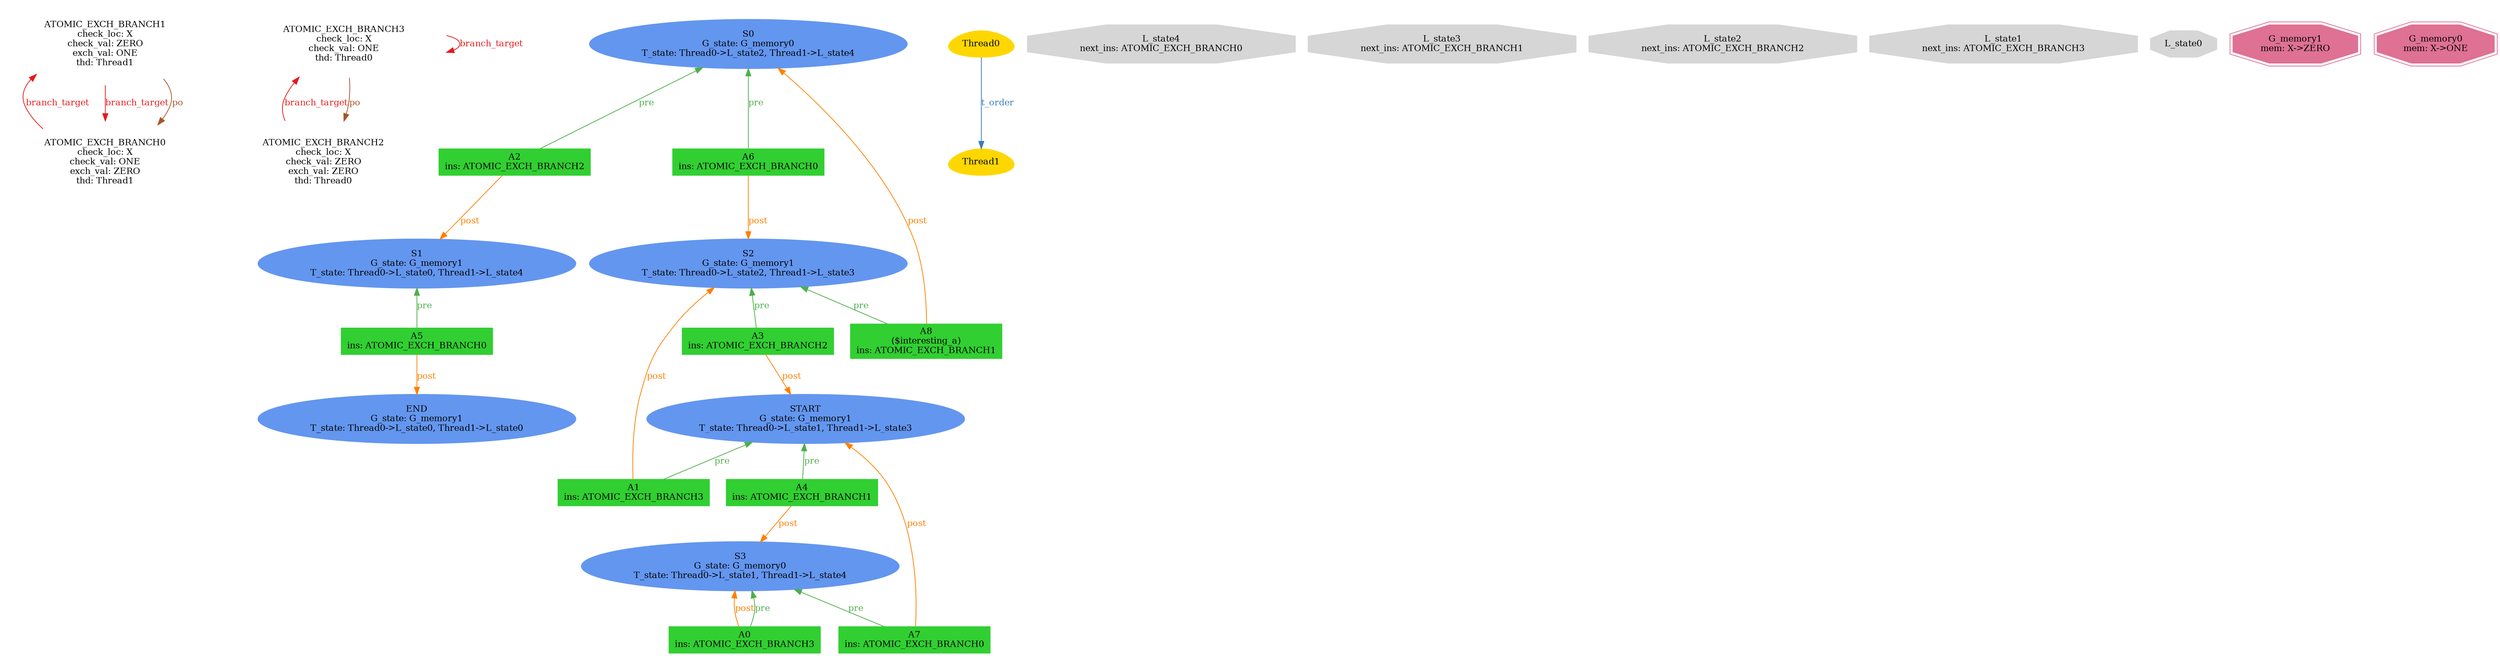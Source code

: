 digraph "graph" {
graph [fontsize=12]
node [fontsize=12]
edge [fontsize=12]
rankdir=TB;
"N19" -> "N18" [uuid = "<ATOMIC_EXCH_BRANCH0, ATOMIC_EXCH_BRANCH1>", color = "#e41a1c", fontcolor = "#e41a1c", style = "solid", label = "branch_target", dir = "back", weight = "1"]
"N19" -> "N18" [uuid = "<ATOMIC_EXCH_BRANCH1, ATOMIC_EXCH_BRANCH0>", color = "#e41a1c", fontcolor = "#e41a1c", style = "solid", label = "branch_target", dir = "forward", weight = "1"]
"N20" -> "N17" [uuid = "<ATOMIC_EXCH_BRANCH2, ATOMIC_EXCH_BRANCH3>", color = "#e41a1c", fontcolor = "#e41a1c", style = "solid", label = "branch_target", dir = "back", weight = "1"]
"N20" -> "N20" [uuid = "<ATOMIC_EXCH_BRANCH3, ATOMIC_EXCH_BRANCH3>", color = "#e41a1c", fontcolor = "#e41a1c", style = "solid", label = "branch_target", dir = "forward", weight = "1"]
"N19" -> "N18" [uuid = "<ATOMIC_EXCH_BRANCH1, ATOMIC_EXCH_BRANCH0>", color = "#a65628", fontcolor = "#a65628", style = "solid", label = "po", dir = "forward", weight = "1"]
"N20" -> "N17" [uuid = "<ATOMIC_EXCH_BRANCH3, ATOMIC_EXCH_BRANCH2>", color = "#a65628", fontcolor = "#a65628", style = "solid", label = "po", dir = "forward", weight = "1"]
"N21" -> "N16" [uuid = "<A0, S3>", color = "#ff7f00", fontcolor = "#ff7f00", style = "solid", label = "post", dir = "back", weight = "1"]
"N25" -> "N14" [uuid = "<A1, S2>", color = "#ff7f00", fontcolor = "#ff7f00", style = "solid", label = "post", dir = "back", weight = "1"]
"N12" -> "N11" [uuid = "<A2, S1>", color = "#ff7f00", fontcolor = "#ff7f00", style = "solid", label = "post", dir = "forward", weight = "1"]
"N24" -> "N23" [uuid = "<A3, START>", color = "#ff7f00", fontcolor = "#ff7f00", style = "solid", label = "post", dir = "forward", weight = "1"]
"N22" -> "N21" [uuid = "<A4, S3>", color = "#ff7f00", fontcolor = "#ff7f00", style = "solid", label = "post", dir = "forward", weight = "1"]
"N10" -> "N9" [uuid = "<A5, END>", color = "#ff7f00", fontcolor = "#ff7f00", style = "solid", label = "post", dir = "forward", weight = "1"]
"N26" -> "N25" [uuid = "<A6, S2>", color = "#ff7f00", fontcolor = "#ff7f00", style = "solid", label = "post", dir = "forward", weight = "1"]
"N23" -> "N15" [uuid = "<A7, START>", color = "#ff7f00", fontcolor = "#ff7f00", style = "solid", label = "post", dir = "back", weight = "1"]
"N27" -> "N13" [uuid = "<A8, S0>", color = "#ff7f00", fontcolor = "#ff7f00", style = "solid", label = "post", dir = "back", weight = "1"]
"N21" -> "N16" [uuid = "<A0, S3>", color = "#4daf4a", fontcolor = "#4daf4a", style = "solid", label = "pre", dir = "back", weight = "1"]
"N23" -> "N14" [uuid = "<A1, START>", color = "#4daf4a", fontcolor = "#4daf4a", style = "solid", label = "pre", dir = "back", weight = "1"]
"N27" -> "N12" [uuid = "<A2, S0>", color = "#4daf4a", fontcolor = "#4daf4a", style = "solid", label = "pre", dir = "back", weight = "1"]
"N25" -> "N24" [uuid = "<A3, S2>", color = "#4daf4a", fontcolor = "#4daf4a", style = "solid", label = "pre", dir = "back", weight = "1"]
"N23" -> "N22" [uuid = "<A4, START>", color = "#4daf4a", fontcolor = "#4daf4a", style = "solid", label = "pre", dir = "back", weight = "1"]
"N11" -> "N10" [uuid = "<A5, S1>", color = "#4daf4a", fontcolor = "#4daf4a", style = "solid", label = "pre", dir = "back", weight = "1"]
"N27" -> "N26" [uuid = "<A6, S0>", color = "#4daf4a", fontcolor = "#4daf4a", style = "solid", label = "pre", dir = "back", weight = "1"]
"N21" -> "N15" [uuid = "<A7, S3>", color = "#4daf4a", fontcolor = "#4daf4a", style = "solid", label = "pre", dir = "back", weight = "1"]
"N25" -> "N13" [uuid = "<A8, S2>", color = "#4daf4a", fontcolor = "#4daf4a", style = "solid", label = "pre", dir = "back", weight = "1"]
"N8" -> "N7" [uuid = "<Thread0, Thread1>", color = "#377eb8", fontcolor = "#377eb8", style = "solid", label = "t_order", dir = "forward", weight = "1"]
"N0" [uuid="L_state4", label="L_state4\nnext_ins: ATOMIC_EXCH_BRANCH0", color="#d6d6d6", fontcolor = "#000000", shape = "octagon", style = "filled, solid"]
"N1" [uuid="L_state3", label="L_state3\nnext_ins: ATOMIC_EXCH_BRANCH1", color="#d6d6d6", fontcolor = "#000000", shape = "octagon", style = "filled, solid"]
"N2" [uuid="L_state2", label="L_state2\nnext_ins: ATOMIC_EXCH_BRANCH2", color="#d6d6d6", fontcolor = "#000000", shape = "octagon", style = "filled, solid"]
"N3" [uuid="L_state1", label="L_state1\nnext_ins: ATOMIC_EXCH_BRANCH3", color="#d6d6d6", fontcolor = "#000000", shape = "octagon", style = "filled, solid"]
"N4" [uuid="L_state0", label="L_state0", color="#d6d6d6", fontcolor = "#000000", shape = "octagon", style = "filled, solid"]
"N5" [uuid="G_memory1", label="G_memory1\nmem: X->ZERO", color="#de7194", fontcolor = "#000000", shape = "doubleoctagon", style = "filled, solid"]
"N6" [uuid="G_memory0", label="G_memory0\nmem: X->ONE", color="#de7194", fontcolor = "#000000", shape = "doubleoctagon", style = "filled, solid"]
"N7" [uuid="Thread1", label="Thread1", color="#ffd700", fontcolor = "#000000", shape = "egg", style = "filled, solid"]
"N8" [uuid="Thread0", label="Thread0", color="#ffd700", fontcolor = "#000000", shape = "egg", style = "filled, solid"]
"N9" [uuid="END", label="END\nG_state: G_memory1\nT_state: Thread0->L_state0, Thread1->L_state0", color="#6396ef", fontcolor = "#000000", shape = "ellipse", style = "filled, solid"]
"N10" [uuid="A5", label="A5\nins: ATOMIC_EXCH_BRANCH0", color="#31cf31", fontcolor = "#000000", shape = "box", style = "filled, solid"]
"N11" [uuid="S1", label="S1\nG_state: G_memory1\nT_state: Thread0->L_state0, Thread1->L_state4", color="#6396ef", fontcolor = "#000000", shape = "ellipse", style = "filled, solid"]
"N12" [uuid="A2", label="A2\nins: ATOMIC_EXCH_BRANCH2", color="#31cf31", fontcolor = "#000000", shape = "box", style = "filled, solid"]
"N13" [uuid="A8", label="A8\n($interesting_a)\nins: ATOMIC_EXCH_BRANCH1", color="#31cf31", fontcolor = "#000000", shape = "box", style = "filled, solid"]
"N14" [uuid="A1", label="A1\nins: ATOMIC_EXCH_BRANCH3", color="#31cf31", fontcolor = "#000000", shape = "box", style = "filled, solid"]
"N15" [uuid="A7", label="A7\nins: ATOMIC_EXCH_BRANCH0", color="#31cf31", fontcolor = "#000000", shape = "box", style = "filled, solid"]
"N16" [uuid="A0", label="A0\nins: ATOMIC_EXCH_BRANCH3", color="#31cf31", fontcolor = "#000000", shape = "box", style = "filled, solid"]
"N17" [uuid="ATOMIC_EXCH_BRANCH2", label="ATOMIC_EXCH_BRANCH2\ncheck_loc: X\ncheck_val: ZERO\nexch_val: ZERO\nthd: Thread0", color="#ffffff", fontcolor = "#000000", shape = "octagon", style = "filled, solid"]
"N18" [uuid="ATOMIC_EXCH_BRANCH0", label="ATOMIC_EXCH_BRANCH0\ncheck_loc: X\ncheck_val: ONE\nexch_val: ZERO\nthd: Thread1", color="#ffffff", fontcolor = "#000000", shape = "octagon", style = "filled, solid"]
"N19" [uuid="ATOMIC_EXCH_BRANCH1", label="ATOMIC_EXCH_BRANCH1\ncheck_loc: X\ncheck_val: ZERO\nexch_val: ONE\nthd: Thread1", color="#ffffff", fontcolor = "#000000", shape = "octagon", style = "filled, solid"]
"N20" [uuid="ATOMIC_EXCH_BRANCH3", label="ATOMIC_EXCH_BRANCH3\ncheck_loc: X\ncheck_val: ONE\nthd: Thread0", color="#ffffff", fontcolor = "#000000", shape = "octagon", style = "filled, solid"]
"N21" [uuid="S3", label="S3\nG_state: G_memory0\nT_state: Thread0->L_state1, Thread1->L_state4", color="#6396ef", fontcolor = "#000000", shape = "ellipse", style = "filled, solid"]
"N22" [uuid="A4", label="A4\nins: ATOMIC_EXCH_BRANCH1", color="#31cf31", fontcolor = "#000000", shape = "box", style = "filled, solid"]
"N23" [uuid="START", label="START\nG_state: G_memory1\nT_state: Thread0->L_state1, Thread1->L_state3", color="#6396ef", fontcolor = "#000000", shape = "ellipse", style = "filled, solid"]
"N24" [uuid="A3", label="A3\nins: ATOMIC_EXCH_BRANCH2", color="#31cf31", fontcolor = "#000000", shape = "box", style = "filled, solid"]
"N25" [uuid="S2", label="S2\nG_state: G_memory1\nT_state: Thread0->L_state2, Thread1->L_state3", color="#6396ef", fontcolor = "#000000", shape = "ellipse", style = "filled, solid"]
"N26" [uuid="A6", label="A6\nins: ATOMIC_EXCH_BRANCH0", color="#31cf31", fontcolor = "#000000", shape = "box", style = "filled, solid"]
"N27" [uuid="S0", label="S0\nG_state: G_memory0\nT_state: Thread0->L_state2, Thread1->L_state4", color="#6396ef", fontcolor = "#000000", shape = "ellipse", style = "filled, solid"]
}
